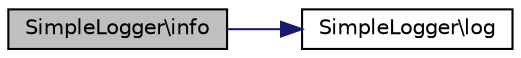 digraph "SimpleLogger\info"
{
 // INTERACTIVE_SVG=YES
 // LATEX_PDF_SIZE
  edge [fontname="Helvetica",fontsize="10",labelfontname="Helvetica",labelfontsize="10"];
  node [fontname="Helvetica",fontsize="10",shape=record];
  rankdir="LR";
  Node1 [label="SimpleLogger\\info",height=0.2,width=0.4,color="black", fillcolor="grey75", style="filled", fontcolor="black",tooltip=" "];
  Node1 -> Node2 [color="midnightblue",fontsize="10",style="solid",fontname="Helvetica"];
  Node2 [label="SimpleLogger\\log",height=0.2,width=0.4,color="black", fillcolor="white", style="filled",URL="$d9/df4/class_simple_logger.html#a3d559ddde27dccb5187c69276d100d51",tooltip=" "];
}
